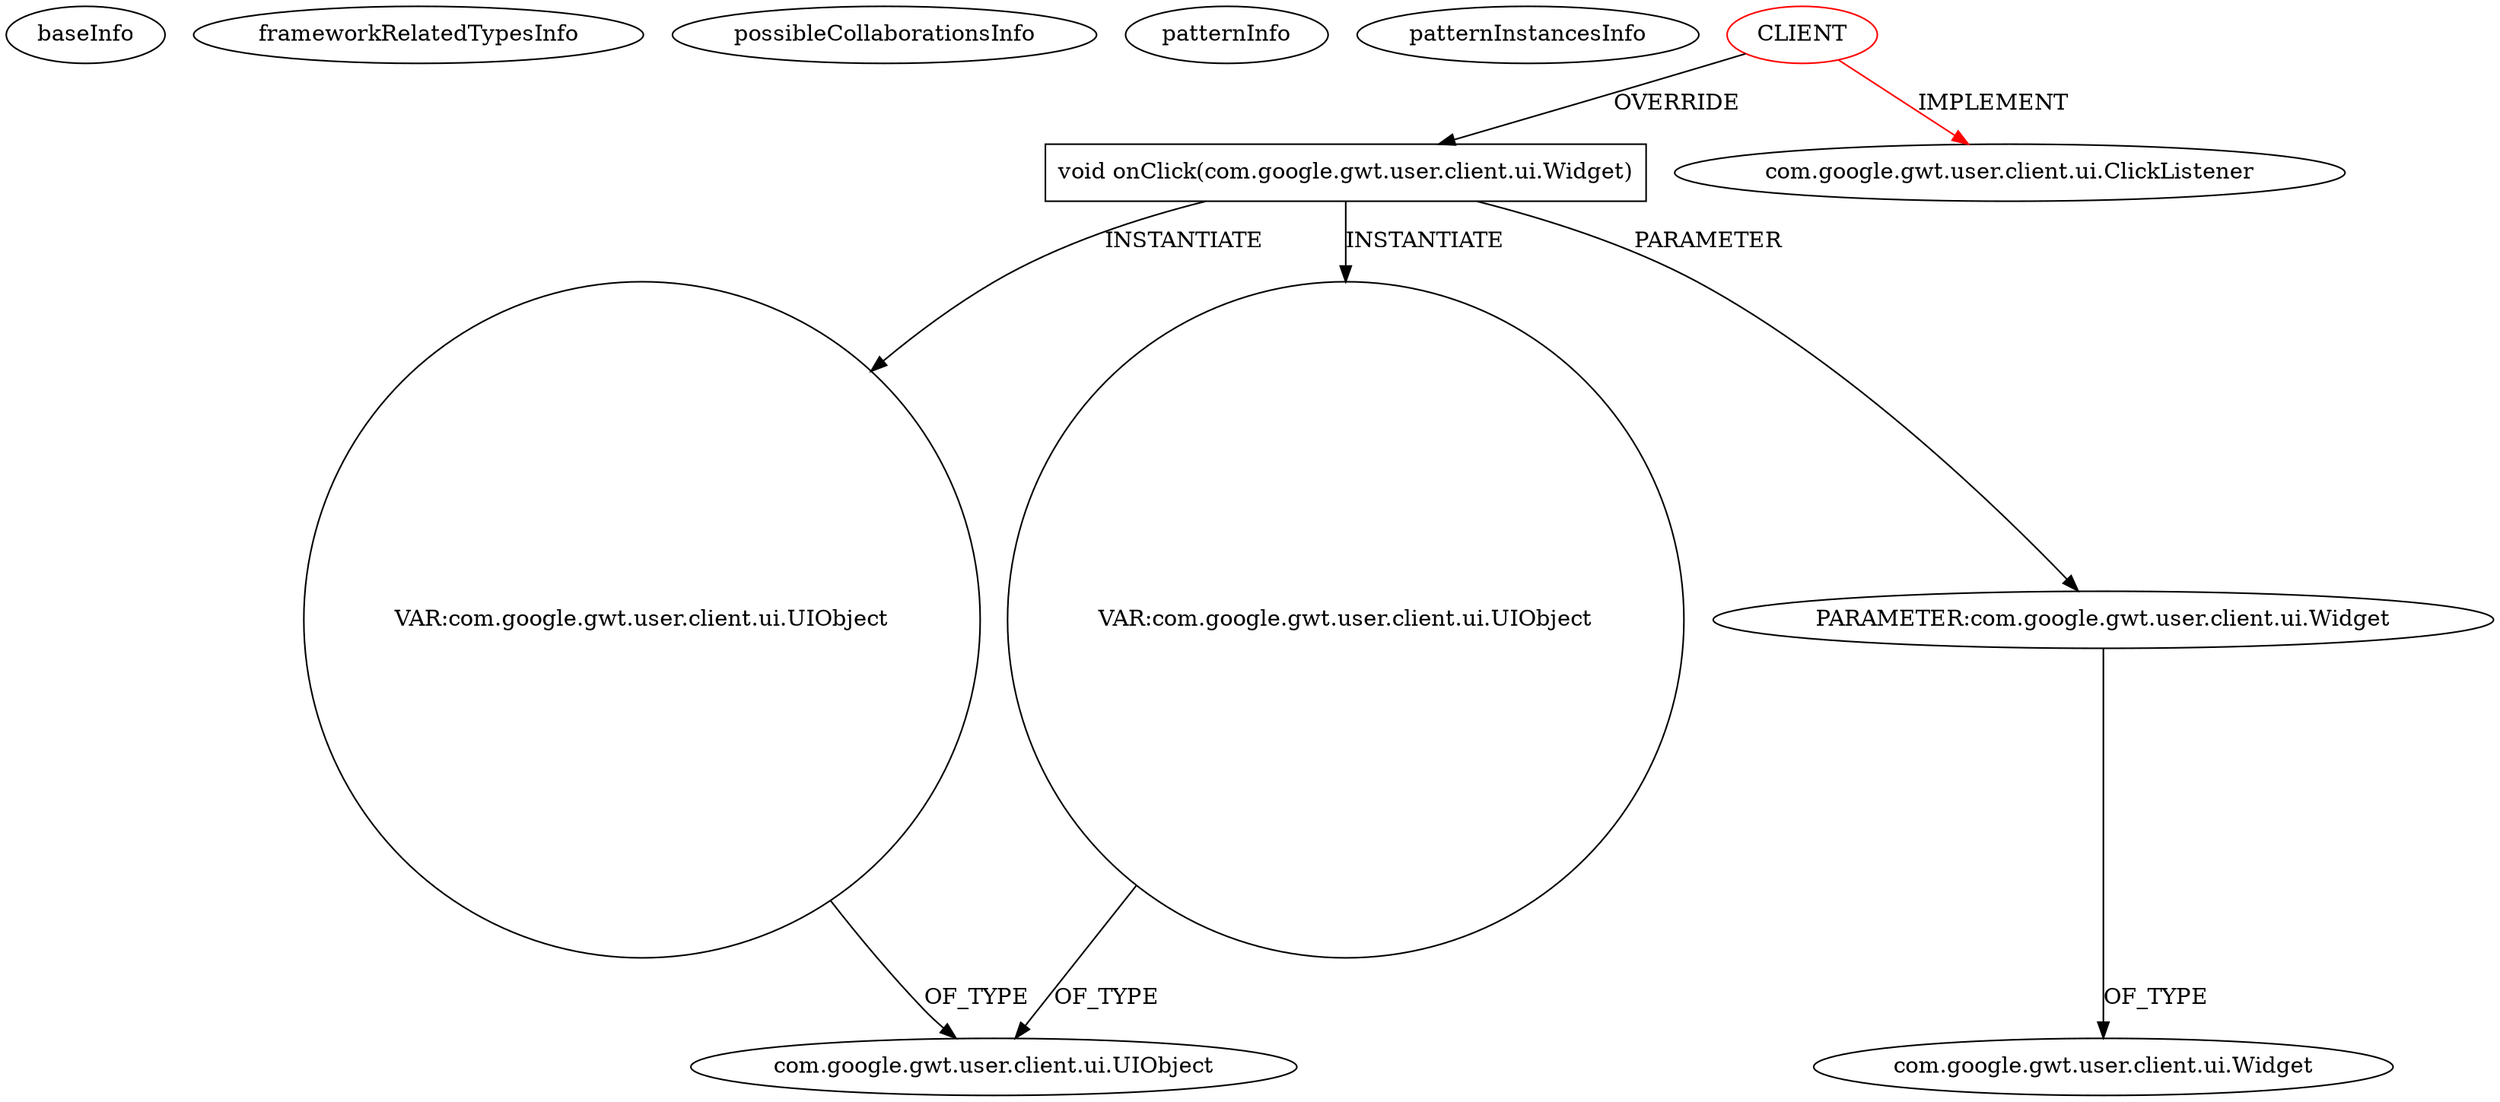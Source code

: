 digraph {
baseInfo[graphId=582,category="pattern",isAnonymous=false,possibleRelation=false]
frameworkRelatedTypesInfo[0="com.google.gwt.user.client.ui.ClickListener"]
possibleCollaborationsInfo[]
patternInfo[frequency=2.0,patternRootClient=0]
patternInstancesInfo[0="hmiguellima-ugat~/hmiguellima-ugat/ugat-master/src/org/ucp/gwt/widgets/EditableCombo.java~EditableCombo_ChoicesBtn_onClickAdapter~3036",1="hmiguellima-ugat~/hmiguellima-ugat/ugat-master/src/org/ucp/gwt/widgets/ExpandableLabel.java~ExpandableLabel_onClick~2991"]
2[label="void onClick(com.google.gwt.user.client.ui.Widget)",vertexType="OVERRIDING_METHOD_DECLARATION",isFrameworkType=false,shape=box]
0[label="CLIENT",vertexType="ROOT_CLIENT_CLASS_DECLARATION",isFrameworkType=false,color=red]
1[label="com.google.gwt.user.client.ui.ClickListener",vertexType="FRAMEWORK_INTERFACE_TYPE",isFrameworkType=false]
11[label="VAR:com.google.gwt.user.client.ui.UIObject",vertexType="VARIABLE_EXPRESION",isFrameworkType=false,shape=circle]
8[label="VAR:com.google.gwt.user.client.ui.UIObject",vertexType="VARIABLE_EXPRESION",isFrameworkType=false,shape=circle]
3[label="PARAMETER:com.google.gwt.user.client.ui.Widget",vertexType="PARAMETER_DECLARATION",isFrameworkType=false]
10[label="com.google.gwt.user.client.ui.UIObject",vertexType="FRAMEWORK_CLASS_TYPE",isFrameworkType=false]
4[label="com.google.gwt.user.client.ui.Widget",vertexType="FRAMEWORK_CLASS_TYPE",isFrameworkType=false]
2->11[label="INSTANTIATE"]
2->3[label="PARAMETER"]
3->4[label="OF_TYPE"]
0->2[label="OVERRIDE"]
11->10[label="OF_TYPE"]
8->10[label="OF_TYPE"]
2->8[label="INSTANTIATE"]
0->1[label="IMPLEMENT",color=red]
}

